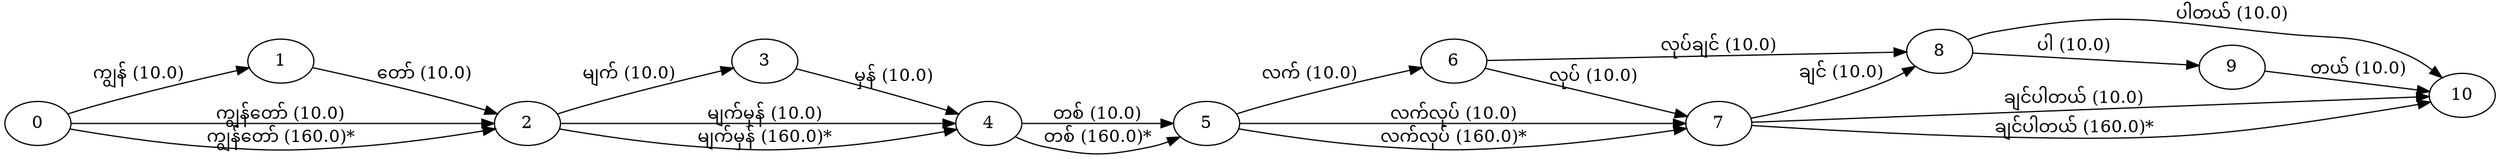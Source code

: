 digraph DAG {
  rankdir=LR;
  0 -> 1 [label="ကျွန် (10.0)"];
  0 -> 2 [label="ကျွန်တော် (10.0)"];
  0 -> 2 [label="ကျွန်တော် (160.0)*"];
  1 -> 2 [label="တော် (10.0)"];
  2 -> 3 [label="မျက် (10.0)"];
  2 -> 4 [label="မျက်မှန် (10.0)"];
  2 -> 4 [label="မျက်မှန် (160.0)*"];
  3 -> 4 [label="မှန် (10.0)"];
  4 -> 5 [label="တစ် (10.0)"];
  4 -> 5 [label="တစ် (160.0)*"];
  5 -> 6 [label="လက် (10.0)"];
  5 -> 7 [label="လက်လုပ် (10.0)"];
  5 -> 7 [label="လက်လုပ် (160.0)*"];
  6 -> 7 [label="လုပ် (10.0)"];
  6 -> 8 [label="လုပ်ချင် (10.0)"];
  7 -> 8 [label="ချင် (10.0)"];
  7 -> 10 [label="ချင်ပါတယ် (10.0)"];
  7 -> 10 [label="ချင်ပါတယ် (160.0)*"];
  8 -> 9 [label="ပါ (10.0)"];
  8 -> 10 [label="ပါတယ် (10.0)"];
  9 -> 10 [label="တယ် (10.0)"];
}